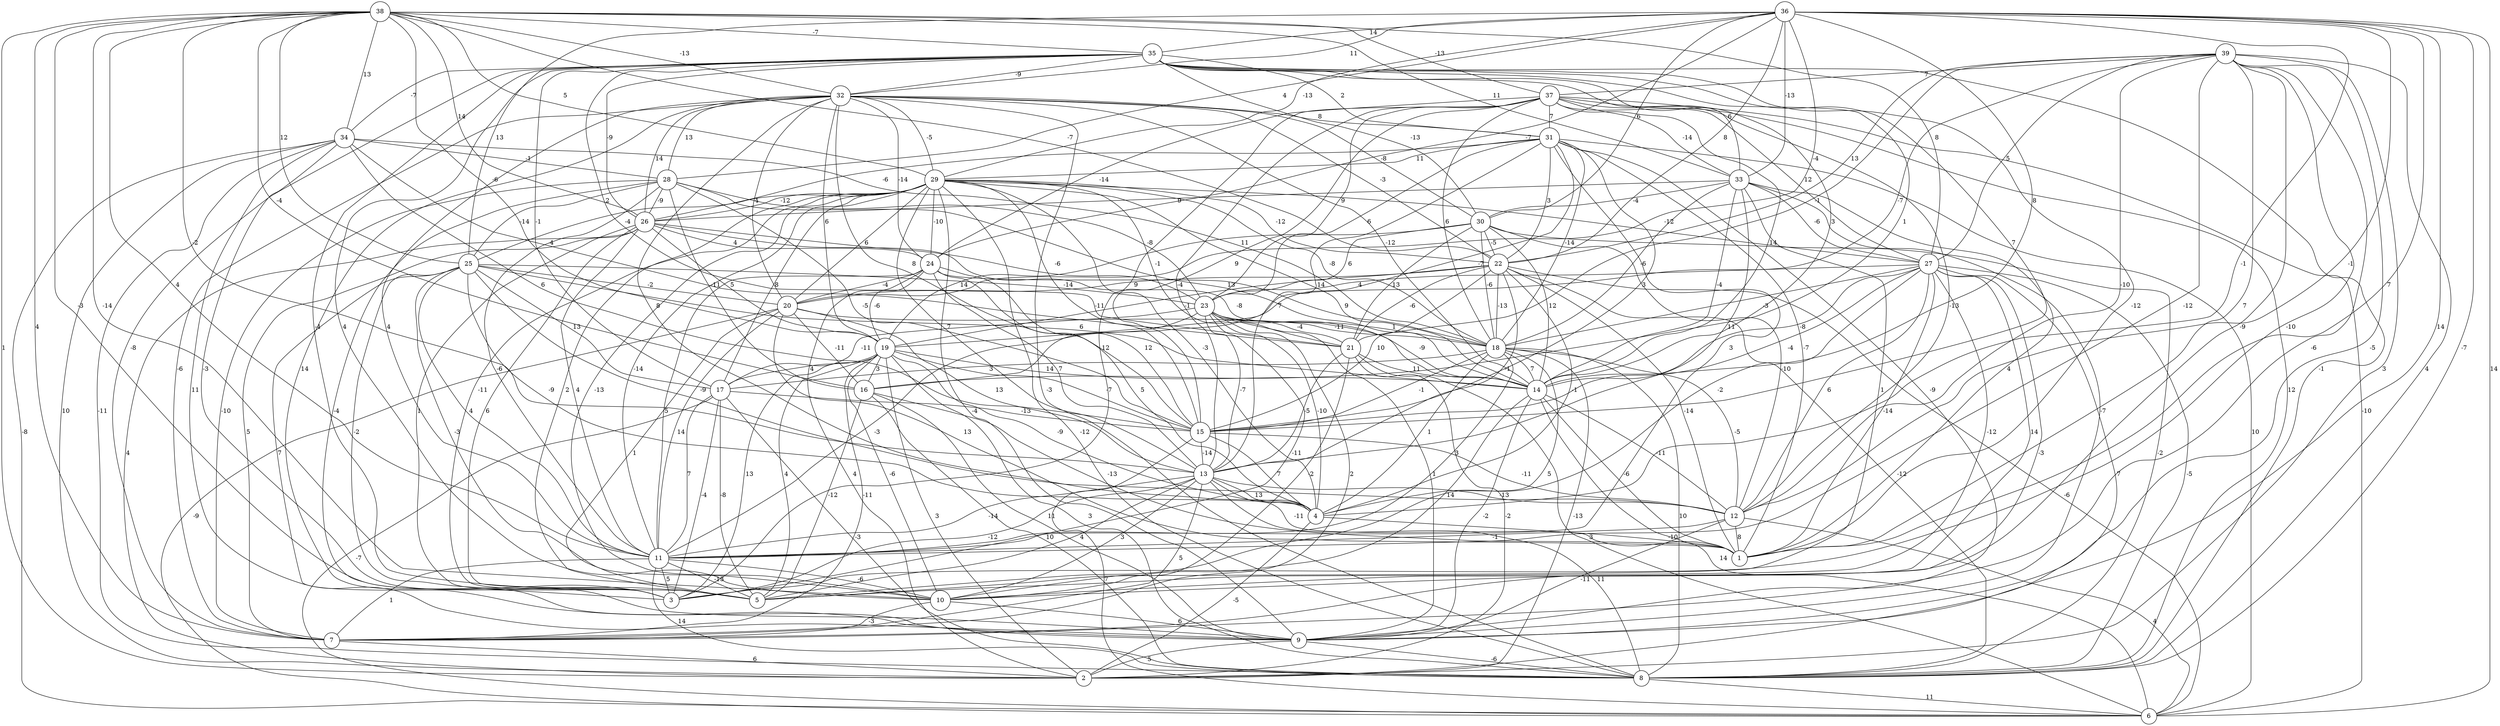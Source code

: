 graph { 
	 fontname="Helvetica,Arial,sans-serif" 
	 node [shape = circle]; 
	 39 -- 1 [label = "7"];
	 39 -- 2 [label = "3"];
	 39 -- 3 [label = "-10"];
	 39 -- 7 [label = "-6"];
	 39 -- 8 [label = "4"];
	 39 -- 9 [label = "-5"];
	 39 -- 10 [label = "-9"];
	 39 -- 11 [label = "-12"];
	 39 -- 12 [label = "-10"];
	 39 -- 19 [label = "-7"];
	 39 -- 21 [label = "-1"];
	 39 -- 22 [label = "13"];
	 39 -- 27 [label = "5"];
	 39 -- 37 [label = "7"];
	 38 -- 2 [label = "1"];
	 38 -- 3 [label = "-3"];
	 38 -- 7 [label = "4"];
	 38 -- 10 [label = "-14"];
	 38 -- 11 [label = "4"];
	 38 -- 13 [label = "-2"];
	 38 -- 16 [label = "-4"];
	 38 -- 19 [label = "-6"];
	 38 -- 22 [label = "-7"];
	 38 -- 25 [label = "12"];
	 38 -- 26 [label = "14"];
	 38 -- 27 [label = "8"];
	 38 -- 29 [label = "5"];
	 38 -- 32 [label = "-13"];
	 38 -- 33 [label = "11"];
	 38 -- 34 [label = "13"];
	 38 -- 35 [label = "-7"];
	 38 -- 37 [label = "-13"];
	 37 -- 3 [label = "12"];
	 37 -- 6 [label = "-10"];
	 37 -- 8 [label = "12"];
	 37 -- 12 [label = "-13"];
	 37 -- 13 [label = "-4"];
	 37 -- 14 [label = "14"];
	 37 -- 15 [label = "9"];
	 37 -- 18 [label = "6"];
	 37 -- 23 [label = "9"];
	 37 -- 24 [label = "-14"];
	 37 -- 27 [label = "12"];
	 37 -- 31 [label = "7"];
	 37 -- 33 [label = "-14"];
	 36 -- 1 [label = "7"];
	 36 -- 4 [label = "-1"];
	 36 -- 6 [label = "14"];
	 36 -- 8 [label = "-7"];
	 36 -- 9 [label = "14"];
	 36 -- 12 [label = "-1"];
	 36 -- 14 [label = "8"];
	 36 -- 20 [label = "-4"];
	 36 -- 22 [label = "8"];
	 36 -- 24 [label = "-7"];
	 36 -- 25 [label = "13"];
	 36 -- 28 [label = "4"];
	 36 -- 29 [label = "-13"];
	 36 -- 30 [label = "6"];
	 36 -- 32 [label = "11"];
	 36 -- 33 [label = "-13"];
	 36 -- 35 [label = "14"];
	 35 -- 1 [label = "-12"];
	 35 -- 5 [label = "-4"];
	 35 -- 7 [label = "-8"];
	 35 -- 8 [label = "-1"];
	 35 -- 10 [label = "4"];
	 35 -- 14 [label = "3"];
	 35 -- 15 [label = "7"];
	 35 -- 16 [label = "1"];
	 35 -- 17 [label = "-1"];
	 35 -- 21 [label = "2"];
	 35 -- 26 [label = "-9"];
	 35 -- 30 [label = "-13"];
	 35 -- 31 [label = "2"];
	 35 -- 32 [label = "-9"];
	 35 -- 33 [label = "6"];
	 35 -- 34 [label = "-7"];
	 34 -- 2 [label = "10"];
	 34 -- 3 [label = "-3"];
	 34 -- 6 [label = "-8"];
	 34 -- 8 [label = "-11"];
	 34 -- 9 [label = "11"];
	 34 -- 15 [label = "6"];
	 34 -- 18 [label = "11"];
	 34 -- 21 [label = "4"];
	 34 -- 28 [label = "-1"];
	 33 -- 1 [label = "4"];
	 33 -- 5 [label = "1"];
	 33 -- 9 [label = "-7"];
	 33 -- 13 [label = "11"];
	 33 -- 14 [label = "-4"];
	 33 -- 18 [label = "-6"];
	 33 -- 26 [label = "9"];
	 33 -- 27 [label = "-6"];
	 33 -- 30 [label = "-4"];
	 32 -- 4 [label = "8"];
	 32 -- 7 [label = "-6"];
	 32 -- 8 [label = "-3"];
	 32 -- 9 [label = "14"];
	 32 -- 11 [label = "4"];
	 32 -- 14 [label = "-12"];
	 32 -- 15 [label = "8"];
	 32 -- 19 [label = "6"];
	 32 -- 20 [label = "4"];
	 32 -- 22 [label = "-3"];
	 32 -- 24 [label = "-14"];
	 32 -- 26 [label = "14"];
	 32 -- 28 [label = "13"];
	 32 -- 29 [label = "-5"];
	 32 -- 30 [label = "-8"];
	 32 -- 31 [label = "8"];
	 31 -- 1 [label = "-7"];
	 31 -- 6 [label = "10"];
	 31 -- 9 [label = "-9"];
	 31 -- 11 [label = "3"];
	 31 -- 13 [label = "7"];
	 31 -- 15 [label = "3"];
	 31 -- 16 [label = "-7"];
	 31 -- 18 [label = "-14"];
	 31 -- 22 [label = "3"];
	 31 -- 23 [label = "6"];
	 31 -- 26 [label = "-6"];
	 31 -- 29 [label = "11"];
	 30 -- 8 [label = "-2"];
	 30 -- 12 [label = "-10"];
	 30 -- 14 [label = "12"];
	 30 -- 18 [label = "-6"];
	 30 -- 19 [label = "14"];
	 30 -- 21 [label = "13"];
	 30 -- 22 [label = "-5"];
	 30 -- 23 [label = "6"];
	 29 -- 3 [label = "-11"];
	 29 -- 4 [label = "-3"];
	 29 -- 5 [label = "2"];
	 29 -- 8 [label = "-12"];
	 29 -- 9 [label = "-4"];
	 29 -- 10 [label = "-13"];
	 29 -- 11 [label = "-14"];
	 29 -- 13 [label = "7"];
	 29 -- 14 [label = "14"];
	 29 -- 15 [label = "-11"];
	 29 -- 17 [label = "8"];
	 29 -- 18 [label = "-8"];
	 29 -- 20 [label = "6"];
	 29 -- 21 [label = "-1"];
	 29 -- 22 [label = "-12"];
	 29 -- 24 [label = "-10"];
	 29 -- 25 [label = "-4"];
	 29 -- 26 [label = "-12"];
	 29 -- 27 [label = "-12"];
	 28 -- 7 [label = "-10"];
	 28 -- 9 [label = "-4"];
	 28 -- 11 [label = "-6"];
	 28 -- 14 [label = "13"];
	 28 -- 15 [label = "-5"];
	 28 -- 16 [label = "-11"];
	 28 -- 23 [label = "-8"];
	 28 -- 25 [label = "-14"];
	 28 -- 26 [label = "-9"];
	 27 -- 1 [label = "-14"];
	 27 -- 2 [label = "7"];
	 27 -- 4 [label = "-2"];
	 27 -- 5 [label = "-12"];
	 27 -- 7 [label = "-3"];
	 27 -- 8 [label = "-5"];
	 27 -- 10 [label = "14"];
	 27 -- 12 [label = "6"];
	 27 -- 14 [label = "-8"];
	 27 -- 15 [label = "-4"];
	 27 -- 18 [label = "-3"];
	 27 -- 23 [label = "4"];
	 26 -- 2 [label = "4"];
	 26 -- 3 [label = "1"];
	 26 -- 5 [label = "6"];
	 26 -- 7 [label = "5"];
	 26 -- 11 [label = "4"];
	 26 -- 14 [label = "-8"];
	 26 -- 19 [label = "5"];
	 26 -- 23 [label = "-6"];
	 26 -- 24 [label = "4"];
	 25 -- 3 [label = "-2"];
	 25 -- 4 [label = "-9"];
	 25 -- 9 [label = "7"];
	 25 -- 10 [label = "-3"];
	 25 -- 11 [label = "4"];
	 25 -- 12 [label = "-9"];
	 25 -- 14 [label = "6"];
	 25 -- 17 [label = "13"];
	 25 -- 20 [label = "-2"];
	 25 -- 23 [label = "-14"];
	 24 -- 2 [label = "4"];
	 24 -- 4 [label = "5"];
	 24 -- 11 [label = "5"];
	 24 -- 13 [label = "7"];
	 24 -- 15 [label = "12"];
	 24 -- 18 [label = "9"];
	 24 -- 19 [label = "-6"];
	 24 -- 20 [label = "-4"];
	 23 -- 3 [label = "-11"];
	 23 -- 4 [label = "-10"];
	 23 -- 7 [label = "2"];
	 23 -- 9 [label = "1"];
	 23 -- 11 [label = "-3"];
	 23 -- 13 [label = "-7"];
	 23 -- 14 [label = "-9"];
	 23 -- 17 [label = "-11"];
	 23 -- 18 [label = "1"];
	 23 -- 21 [label = "-4"];
	 22 -- 1 [label = "-14"];
	 22 -- 4 [label = "-1"];
	 22 -- 6 [label = "-6"];
	 22 -- 8 [label = "-12"];
	 22 -- 13 [label = "-1"];
	 22 -- 15 [label = "10"];
	 22 -- 18 [label = "-13"];
	 22 -- 19 [label = "-1"];
	 22 -- 20 [label = "9"];
	 22 -- 21 [label = "-6"];
	 21 -- 2 [label = "-2"];
	 21 -- 6 [label = "3"];
	 21 -- 10 [label = "-2"];
	 21 -- 13 [label = "-5"];
	 21 -- 14 [label = "11"];
	 20 -- 1 [label = "13"];
	 20 -- 5 [label = "1"];
	 20 -- 6 [label = "-9"];
	 20 -- 11 [label = "14"];
	 20 -- 13 [label = "13"];
	 20 -- 16 [label = "-11"];
	 20 -- 18 [label = "-11"];
	 19 -- 2 [label = "3"];
	 19 -- 3 [label = "13"];
	 19 -- 4 [label = "-9"];
	 19 -- 5 [label = "4"];
	 19 -- 7 [label = "-11"];
	 19 -- 8 [label = "3"];
	 19 -- 10 [label = "-6"];
	 19 -- 14 [label = "14"];
	 19 -- 15 [label = "-7"];
	 19 -- 16 [label = "3"];
	 19 -- 17 [label = "4"];
	 18 -- 2 [label = "-13"];
	 18 -- 4 [label = "1"];
	 18 -- 5 [label = "5"];
	 18 -- 8 [label = "10"];
	 18 -- 11 [label = "3"];
	 18 -- 12 [label = "-5"];
	 18 -- 14 [label = "7"];
	 18 -- 15 [label = "-1"];
	 18 -- 17 [label = "3"];
	 17 -- 3 [label = "-4"];
	 17 -- 5 [label = "-8"];
	 17 -- 6 [label = "-7"];
	 17 -- 8 [label = "-3"];
	 17 -- 11 [label = "7"];
	 17 -- 15 [label = "-13"];
	 16 -- 1 [label = "-13"];
	 16 -- 5 [label = "-12"];
	 16 -- 8 [label = "10"];
	 16 -- 9 [label = "11"];
	 15 -- 4 [label = "7"];
	 15 -- 6 [label = "7"];
	 15 -- 12 [label = "-11"];
	 15 -- 13 [label = "-14"];
	 14 -- 1 [label = "-6"];
	 14 -- 6 [label = "14"];
	 14 -- 9 [label = "-2"];
	 14 -- 10 [label = "14"];
	 14 -- 12 [label = "-11"];
	 13 -- 1 [label = "-11"];
	 13 -- 3 [label = "-12"];
	 13 -- 4 [label = "13"];
	 13 -- 5 [label = "4"];
	 13 -- 7 [label = "5"];
	 13 -- 8 [label = "11"];
	 13 -- 10 [label = "3"];
	 13 -- 11 [label = "-14"];
	 13 -- 12 [label = "-13"];
	 12 -- 1 [label = "8"];
	 12 -- 6 [label = "4"];
	 12 -- 9 [label = "-11"];
	 12 -- 11 [label = "-1"];
	 11 -- 3 [label = "5"];
	 11 -- 5 [label = "-13"];
	 11 -- 7 [label = "1"];
	 11 -- 8 [label = "14"];
	 11 -- 10 [label = "-6"];
	 10 -- 7 [label = "-3"];
	 10 -- 9 [label = "6"];
	 9 -- 2 [label = "5"];
	 9 -- 8 [label = "-6"];
	 8 -- 6 [label = "11"];
	 7 -- 2 [label = "6"];
	 4 -- 1 [label = "-10"];
	 4 -- 2 [label = "-5"];
	 1;
	 2;
	 3;
	 4;
	 5;
	 6;
	 7;
	 8;
	 9;
	 10;
	 11;
	 12;
	 13;
	 14;
	 15;
	 16;
	 17;
	 18;
	 19;
	 20;
	 21;
	 22;
	 23;
	 24;
	 25;
	 26;
	 27;
	 28;
	 29;
	 30;
	 31;
	 32;
	 33;
	 34;
	 35;
	 36;
	 37;
	 38;
	 39;
}
